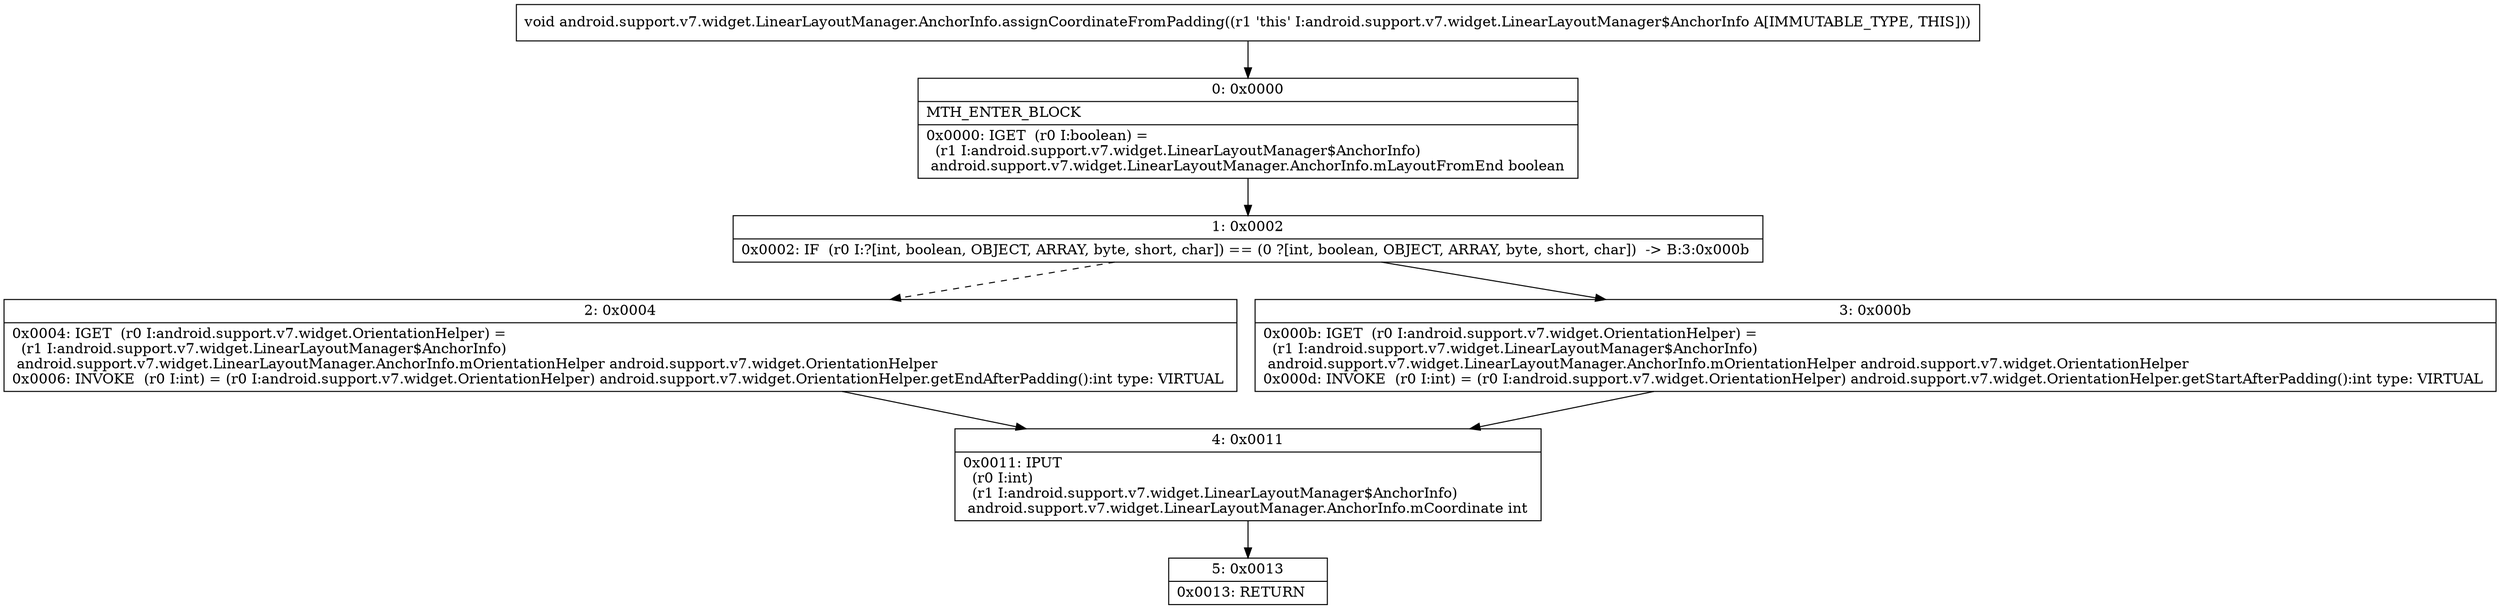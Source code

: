 digraph "CFG forandroid.support.v7.widget.LinearLayoutManager.AnchorInfo.assignCoordinateFromPadding()V" {
Node_0 [shape=record,label="{0\:\ 0x0000|MTH_ENTER_BLOCK\l|0x0000: IGET  (r0 I:boolean) = \l  (r1 I:android.support.v7.widget.LinearLayoutManager$AnchorInfo)\l android.support.v7.widget.LinearLayoutManager.AnchorInfo.mLayoutFromEnd boolean \l}"];
Node_1 [shape=record,label="{1\:\ 0x0002|0x0002: IF  (r0 I:?[int, boolean, OBJECT, ARRAY, byte, short, char]) == (0 ?[int, boolean, OBJECT, ARRAY, byte, short, char])  \-\> B:3:0x000b \l}"];
Node_2 [shape=record,label="{2\:\ 0x0004|0x0004: IGET  (r0 I:android.support.v7.widget.OrientationHelper) = \l  (r1 I:android.support.v7.widget.LinearLayoutManager$AnchorInfo)\l android.support.v7.widget.LinearLayoutManager.AnchorInfo.mOrientationHelper android.support.v7.widget.OrientationHelper \l0x0006: INVOKE  (r0 I:int) = (r0 I:android.support.v7.widget.OrientationHelper) android.support.v7.widget.OrientationHelper.getEndAfterPadding():int type: VIRTUAL \l}"];
Node_3 [shape=record,label="{3\:\ 0x000b|0x000b: IGET  (r0 I:android.support.v7.widget.OrientationHelper) = \l  (r1 I:android.support.v7.widget.LinearLayoutManager$AnchorInfo)\l android.support.v7.widget.LinearLayoutManager.AnchorInfo.mOrientationHelper android.support.v7.widget.OrientationHelper \l0x000d: INVOKE  (r0 I:int) = (r0 I:android.support.v7.widget.OrientationHelper) android.support.v7.widget.OrientationHelper.getStartAfterPadding():int type: VIRTUAL \l}"];
Node_4 [shape=record,label="{4\:\ 0x0011|0x0011: IPUT  \l  (r0 I:int)\l  (r1 I:android.support.v7.widget.LinearLayoutManager$AnchorInfo)\l android.support.v7.widget.LinearLayoutManager.AnchorInfo.mCoordinate int \l}"];
Node_5 [shape=record,label="{5\:\ 0x0013|0x0013: RETURN   \l}"];
MethodNode[shape=record,label="{void android.support.v7.widget.LinearLayoutManager.AnchorInfo.assignCoordinateFromPadding((r1 'this' I:android.support.v7.widget.LinearLayoutManager$AnchorInfo A[IMMUTABLE_TYPE, THIS])) }"];
MethodNode -> Node_0;
Node_0 -> Node_1;
Node_1 -> Node_2[style=dashed];
Node_1 -> Node_3;
Node_2 -> Node_4;
Node_3 -> Node_4;
Node_4 -> Node_5;
}

